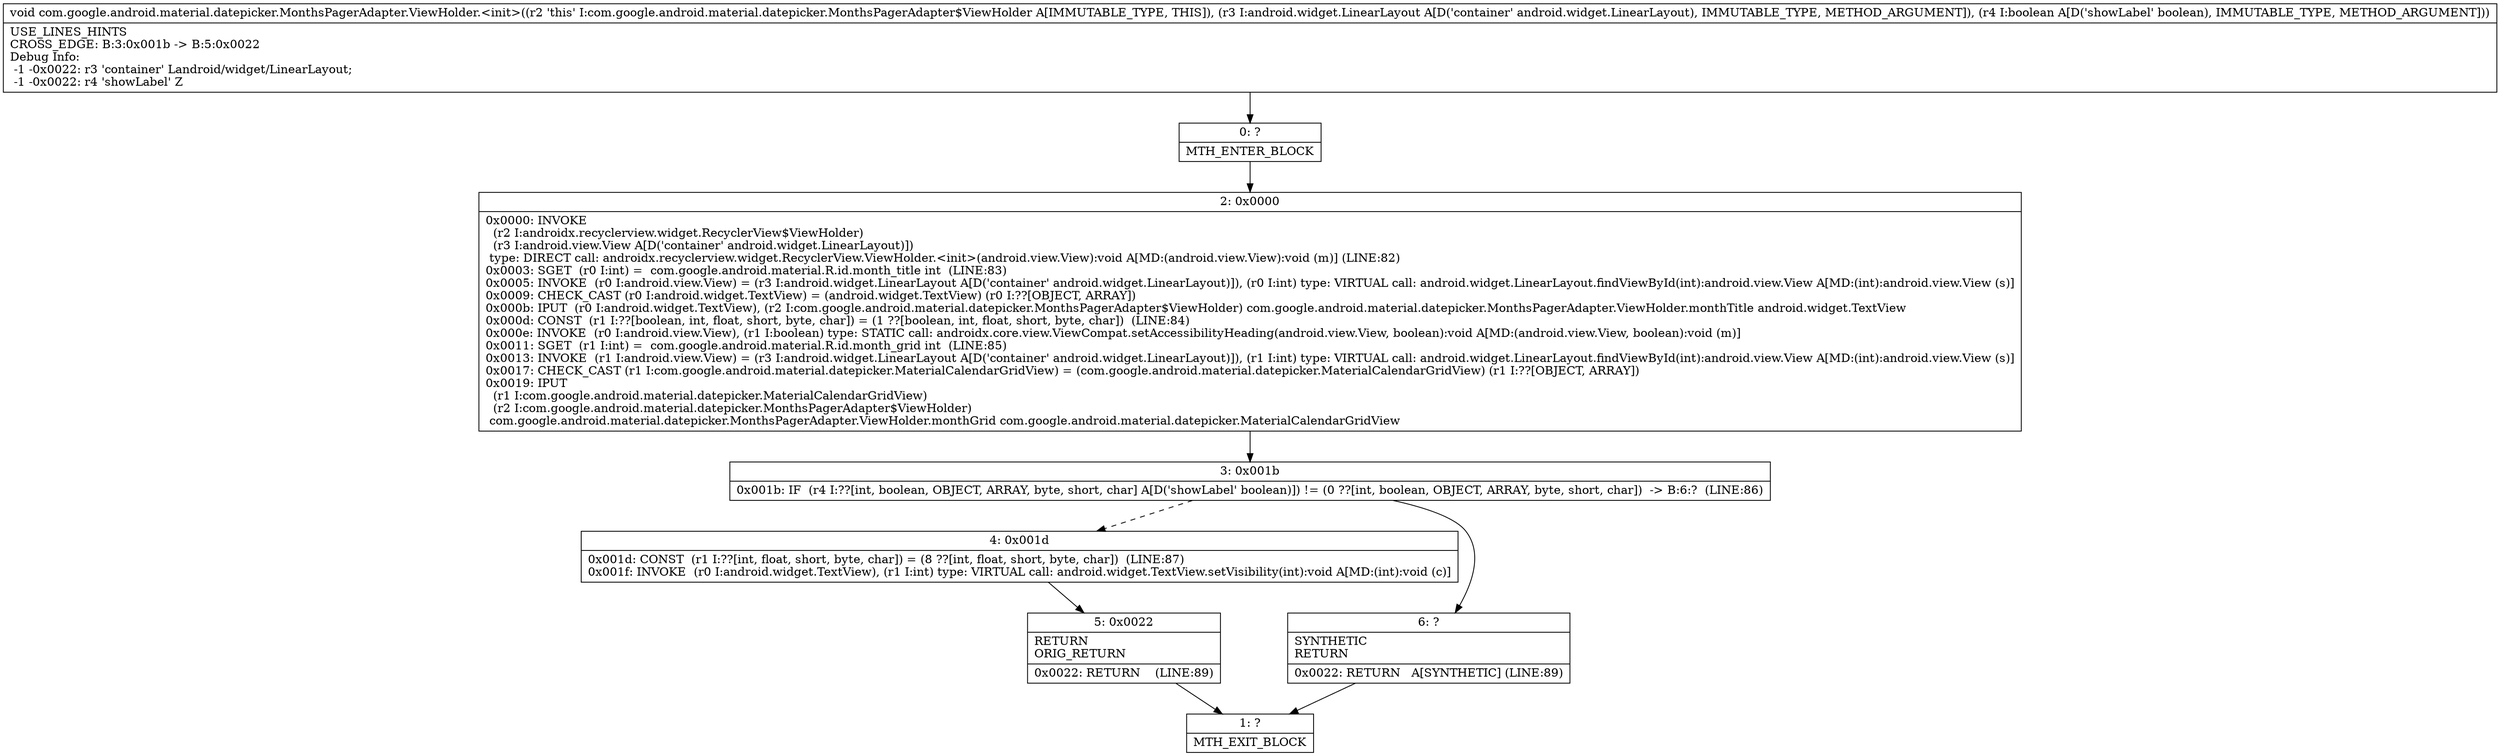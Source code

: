 digraph "CFG forcom.google.android.material.datepicker.MonthsPagerAdapter.ViewHolder.\<init\>(Landroid\/widget\/LinearLayout;Z)V" {
Node_0 [shape=record,label="{0\:\ ?|MTH_ENTER_BLOCK\l}"];
Node_2 [shape=record,label="{2\:\ 0x0000|0x0000: INVOKE  \l  (r2 I:androidx.recyclerview.widget.RecyclerView$ViewHolder)\l  (r3 I:android.view.View A[D('container' android.widget.LinearLayout)])\l type: DIRECT call: androidx.recyclerview.widget.RecyclerView.ViewHolder.\<init\>(android.view.View):void A[MD:(android.view.View):void (m)] (LINE:82)\l0x0003: SGET  (r0 I:int) =  com.google.android.material.R.id.month_title int  (LINE:83)\l0x0005: INVOKE  (r0 I:android.view.View) = (r3 I:android.widget.LinearLayout A[D('container' android.widget.LinearLayout)]), (r0 I:int) type: VIRTUAL call: android.widget.LinearLayout.findViewById(int):android.view.View A[MD:(int):android.view.View (s)]\l0x0009: CHECK_CAST (r0 I:android.widget.TextView) = (android.widget.TextView) (r0 I:??[OBJECT, ARRAY]) \l0x000b: IPUT  (r0 I:android.widget.TextView), (r2 I:com.google.android.material.datepicker.MonthsPagerAdapter$ViewHolder) com.google.android.material.datepicker.MonthsPagerAdapter.ViewHolder.monthTitle android.widget.TextView \l0x000d: CONST  (r1 I:??[boolean, int, float, short, byte, char]) = (1 ??[boolean, int, float, short, byte, char])  (LINE:84)\l0x000e: INVOKE  (r0 I:android.view.View), (r1 I:boolean) type: STATIC call: androidx.core.view.ViewCompat.setAccessibilityHeading(android.view.View, boolean):void A[MD:(android.view.View, boolean):void (m)]\l0x0011: SGET  (r1 I:int) =  com.google.android.material.R.id.month_grid int  (LINE:85)\l0x0013: INVOKE  (r1 I:android.view.View) = (r3 I:android.widget.LinearLayout A[D('container' android.widget.LinearLayout)]), (r1 I:int) type: VIRTUAL call: android.widget.LinearLayout.findViewById(int):android.view.View A[MD:(int):android.view.View (s)]\l0x0017: CHECK_CAST (r1 I:com.google.android.material.datepicker.MaterialCalendarGridView) = (com.google.android.material.datepicker.MaterialCalendarGridView) (r1 I:??[OBJECT, ARRAY]) \l0x0019: IPUT  \l  (r1 I:com.google.android.material.datepicker.MaterialCalendarGridView)\l  (r2 I:com.google.android.material.datepicker.MonthsPagerAdapter$ViewHolder)\l com.google.android.material.datepicker.MonthsPagerAdapter.ViewHolder.monthGrid com.google.android.material.datepicker.MaterialCalendarGridView \l}"];
Node_3 [shape=record,label="{3\:\ 0x001b|0x001b: IF  (r4 I:??[int, boolean, OBJECT, ARRAY, byte, short, char] A[D('showLabel' boolean)]) != (0 ??[int, boolean, OBJECT, ARRAY, byte, short, char])  \-\> B:6:?  (LINE:86)\l}"];
Node_4 [shape=record,label="{4\:\ 0x001d|0x001d: CONST  (r1 I:??[int, float, short, byte, char]) = (8 ??[int, float, short, byte, char])  (LINE:87)\l0x001f: INVOKE  (r0 I:android.widget.TextView), (r1 I:int) type: VIRTUAL call: android.widget.TextView.setVisibility(int):void A[MD:(int):void (c)]\l}"];
Node_5 [shape=record,label="{5\:\ 0x0022|RETURN\lORIG_RETURN\l|0x0022: RETURN    (LINE:89)\l}"];
Node_1 [shape=record,label="{1\:\ ?|MTH_EXIT_BLOCK\l}"];
Node_6 [shape=record,label="{6\:\ ?|SYNTHETIC\lRETURN\l|0x0022: RETURN   A[SYNTHETIC] (LINE:89)\l}"];
MethodNode[shape=record,label="{void com.google.android.material.datepicker.MonthsPagerAdapter.ViewHolder.\<init\>((r2 'this' I:com.google.android.material.datepicker.MonthsPagerAdapter$ViewHolder A[IMMUTABLE_TYPE, THIS]), (r3 I:android.widget.LinearLayout A[D('container' android.widget.LinearLayout), IMMUTABLE_TYPE, METHOD_ARGUMENT]), (r4 I:boolean A[D('showLabel' boolean), IMMUTABLE_TYPE, METHOD_ARGUMENT]))  | USE_LINES_HINTS\lCROSS_EDGE: B:3:0x001b \-\> B:5:0x0022\lDebug Info:\l  \-1 \-0x0022: r3 'container' Landroid\/widget\/LinearLayout;\l  \-1 \-0x0022: r4 'showLabel' Z\l}"];
MethodNode -> Node_0;Node_0 -> Node_2;
Node_2 -> Node_3;
Node_3 -> Node_4[style=dashed];
Node_3 -> Node_6;
Node_4 -> Node_5;
Node_5 -> Node_1;
Node_6 -> Node_1;
}

